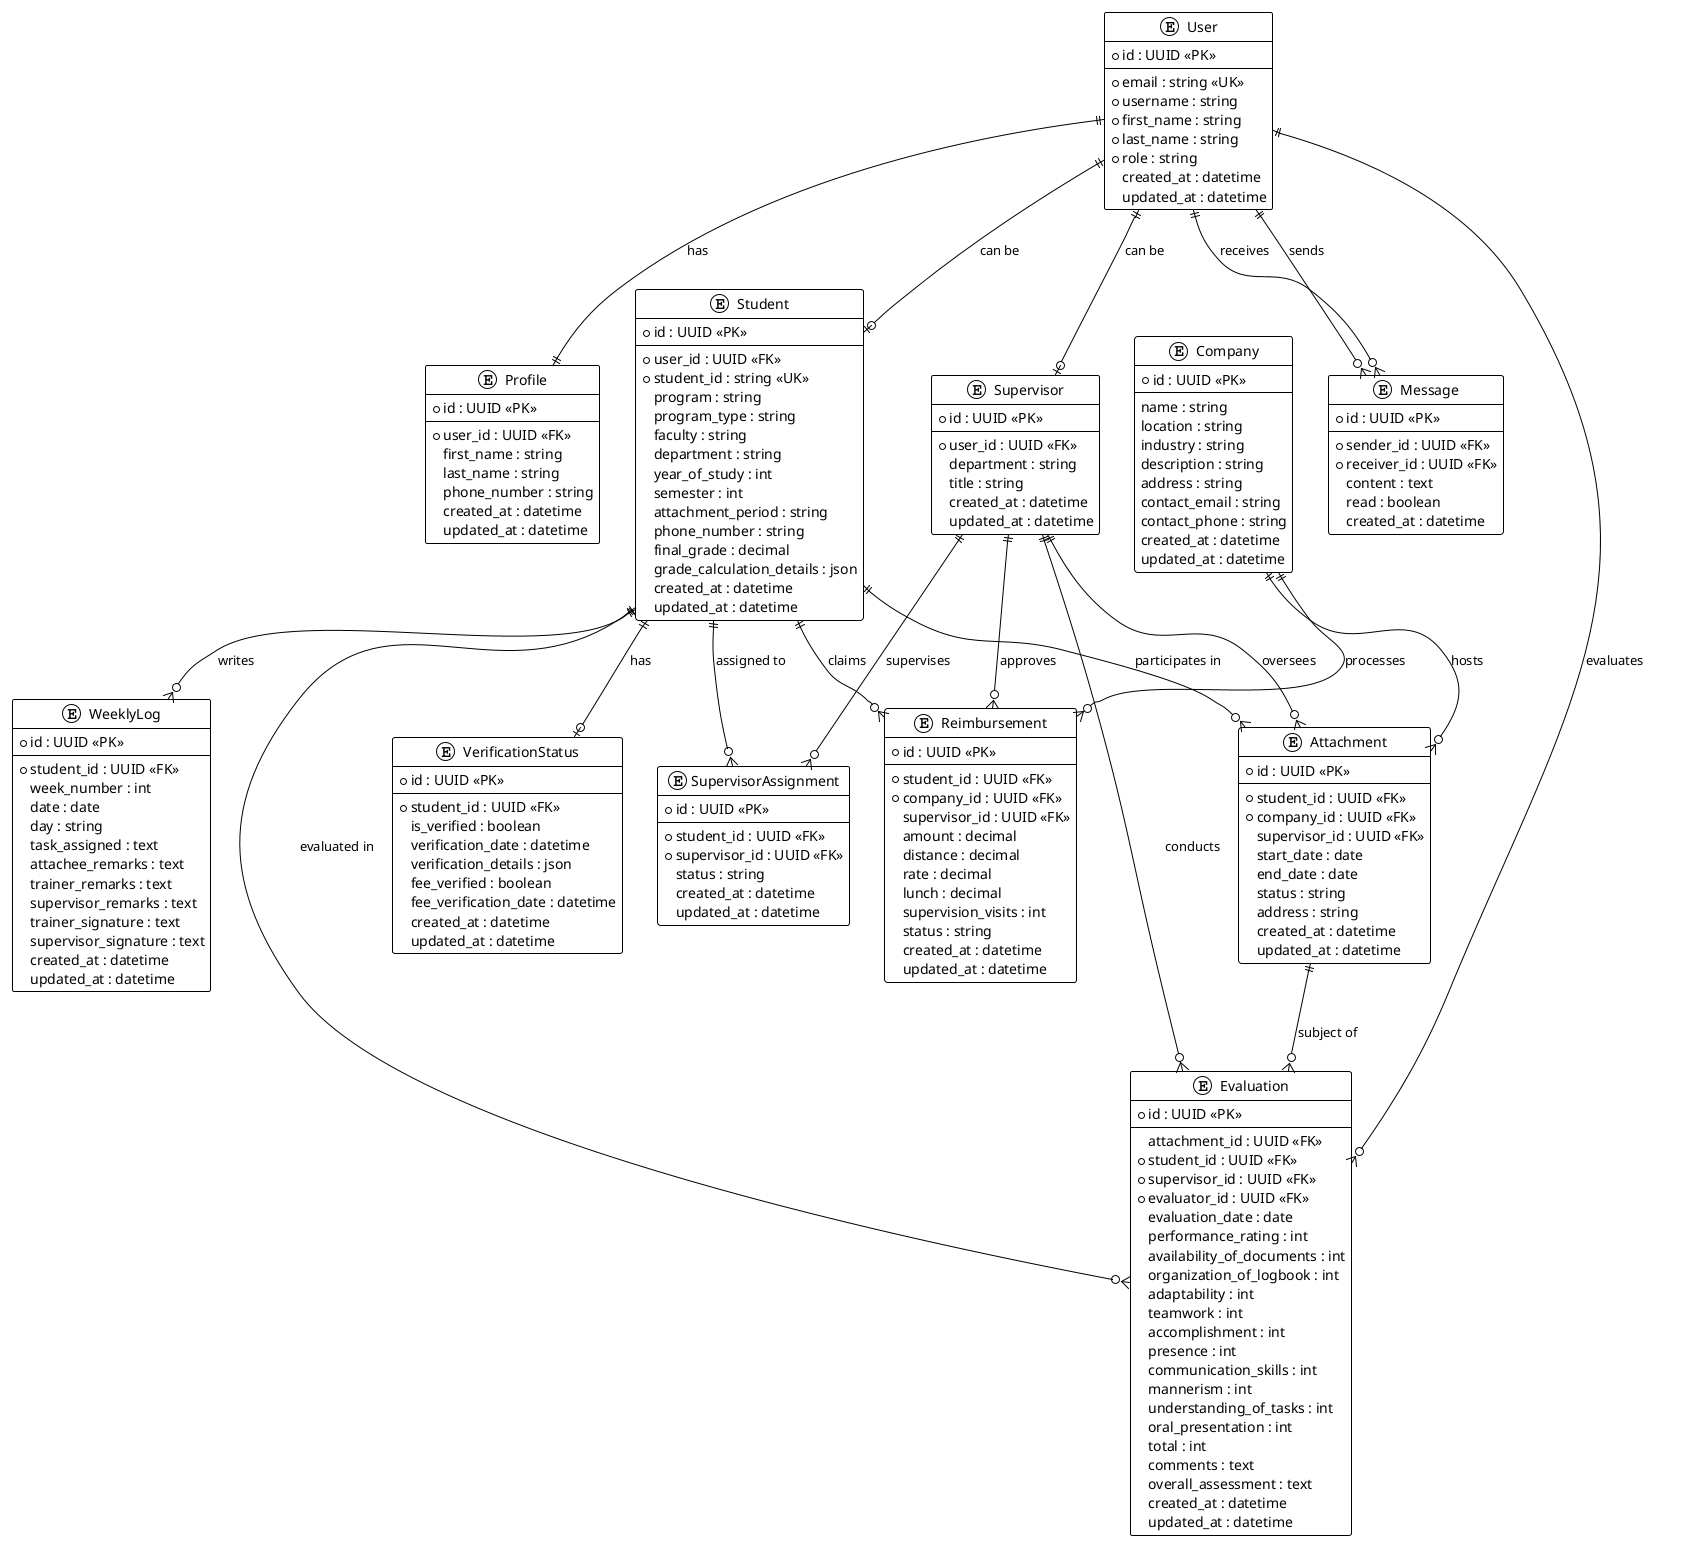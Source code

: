 @startuml Student_Industrial_Attachment_ERD_CrowsFoot
!theme plain

' Define entities with Crow's Foot ERD notation
entity "User" {
  * id : UUID <<PK>>
  --
  * email : string <<UK>>
  * username : string
  * first_name : string
  * last_name : string
  * role : string
  created_at : datetime
  updated_at : datetime
}

entity "Profile" {
  * id : UUID <<PK>>
  --
  * user_id : UUID <<FK>>
  first_name : string
  last_name : string
  phone_number : string
  created_at : datetime
  updated_at : datetime
}

entity "Student" {
  * id : UUID <<PK>>
  --
  * user_id : UUID <<FK>>
  * student_id : string <<UK>>
  program : string
  program_type : string
  faculty : string
  department : string
  year_of_study : int
  semester : int
  attachment_period : string
  phone_number : string
  final_grade : decimal
  grade_calculation_details : json
  created_at : datetime
  updated_at : datetime
}

entity "Supervisor" {
  * id : UUID <<PK>>
  --
  * user_id : UUID <<FK>>
  department : string
  title : string
  created_at : datetime
  updated_at : datetime
}

entity "Company" {
  * id : UUID <<PK>>
  --
  name : string
  location : string
  industry : string
  description : string
  address : string
  contact_email : string
  contact_phone : string
  created_at : datetime
  updated_at : datetime
}

entity "Attachment" {
  * id : UUID <<PK>>
  --
  * student_id : UUID <<FK>>
  * company_id : UUID <<FK>>
  supervisor_id : UUID <<FK>>
  start_date : date
  end_date : date
  status : string
  address : string
  created_at : datetime
  updated_at : datetime
}

entity "SupervisorAssignment" {
  * id : UUID <<PK>>
  --
  * student_id : UUID <<FK>>
  * supervisor_id : UUID <<FK>>
  status : string
  created_at : datetime
  updated_at : datetime
}

entity "VerificationStatus" {
  * id : UUID <<PK>>
  --
  * student_id : UUID <<FK>>
  is_verified : boolean
  verification_date : datetime
  verification_details : json
  fee_verified : boolean
  fee_verification_date : datetime
  created_at : datetime
  updated_at : datetime
}

entity "WeeklyLog" {
  * id : UUID <<PK>>
  --
  * student_id : UUID <<FK>>
  week_number : int
  date : date
  day : string
  task_assigned : text
  attachee_remarks : text
  trainer_remarks : text
  supervisor_remarks : text
  trainer_signature : text
  supervisor_signature : text
  created_at : datetime
  updated_at : datetime
}

entity "Evaluation" {
  * id : UUID <<PK>>
  --
  attachment_id : UUID <<FK>>
  * student_id : UUID <<FK>>
  * supervisor_id : UUID <<FK>>
  * evaluator_id : UUID <<FK>>
  evaluation_date : date
  performance_rating : int
  availability_of_documents : int
  organization_of_logbook : int
  adaptability : int
  teamwork : int
  accomplishment : int
  presence : int
  communication_skills : int
  mannerism : int
  understanding_of_tasks : int
  oral_presentation : int
  total : int
  comments : text
  overall_assessment : text
  created_at : datetime
  updated_at : datetime
}

entity "Reimbursement" {
  * id : UUID <<PK>>
  --
  * student_id : UUID <<FK>>
  * company_id : UUID <<FK>>
  supervisor_id : UUID <<FK>>
  amount : decimal
  distance : decimal
  rate : decimal
  lunch : decimal
  supervision_visits : int
  status : string
  created_at : datetime
  updated_at : datetime
}

entity "Message" {
  * id : UUID <<PK>>
  --
  * sender_id : UUID <<FK>>
  * receiver_id : UUID <<FK>>
  content : text
  read : boolean
  created_at : datetime
}

' Relationships with Crow's Foot notation
User ||--|| Profile : "has"
User ||--o| Student : "can be"
User ||--o| Supervisor : "can be"
User ||--o{ Message : "sends"
User ||--o{ Message : "receives"
User ||--o{ Evaluation : "evaluates"

Student ||--o| VerificationStatus : "has"
Student ||--o{ Attachment : "participates in"
Student ||--o{ SupervisorAssignment : "assigned to"
Student ||--o{ WeeklyLog : "writes"
Student ||--o{ Evaluation : "evaluated in"
Student ||--o{ Reimbursement : "claims"

Supervisor ||--o{ SupervisorAssignment : "supervises"
Supervisor ||--o{ Attachment : "oversees"
Supervisor ||--o{ Evaluation : "conducts"
Supervisor ||--o{ Reimbursement : "approves"

Company ||--o{ Attachment : "hosts"
Company ||--o{ Reimbursement : "processes"

Attachment ||--o{ Evaluation : "subject of"

@enduml